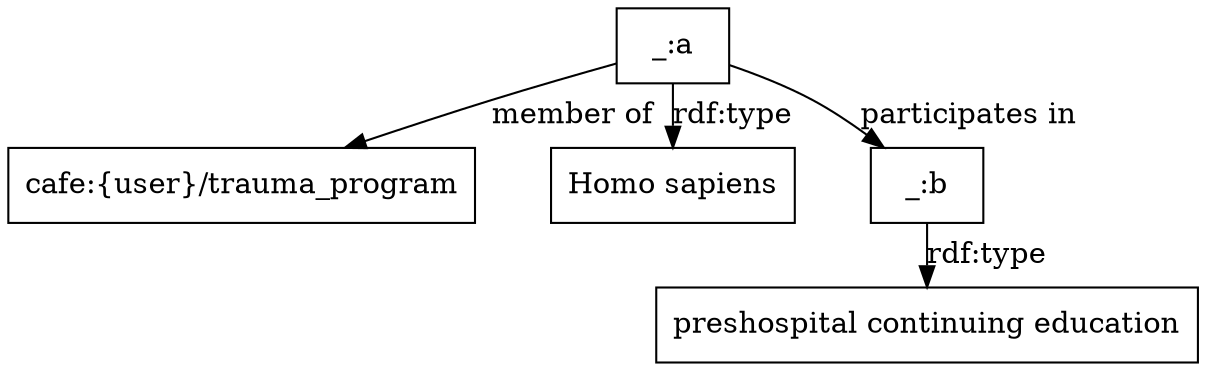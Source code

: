 digraph g { node [shape=rectangle];
graph [splines=true, nodesep=.5, ranksep=0, overlap=false];
"_:a" -> "cafe:{user}/trauma_program" [label="member of"]
"_:a" -> "Homo sapiens" [label="rdf:type"]
"_:a" -> "_:b" [label="participates in"]
"_:b" -> "preshospital continuing education" [label="rdf:type"]
}